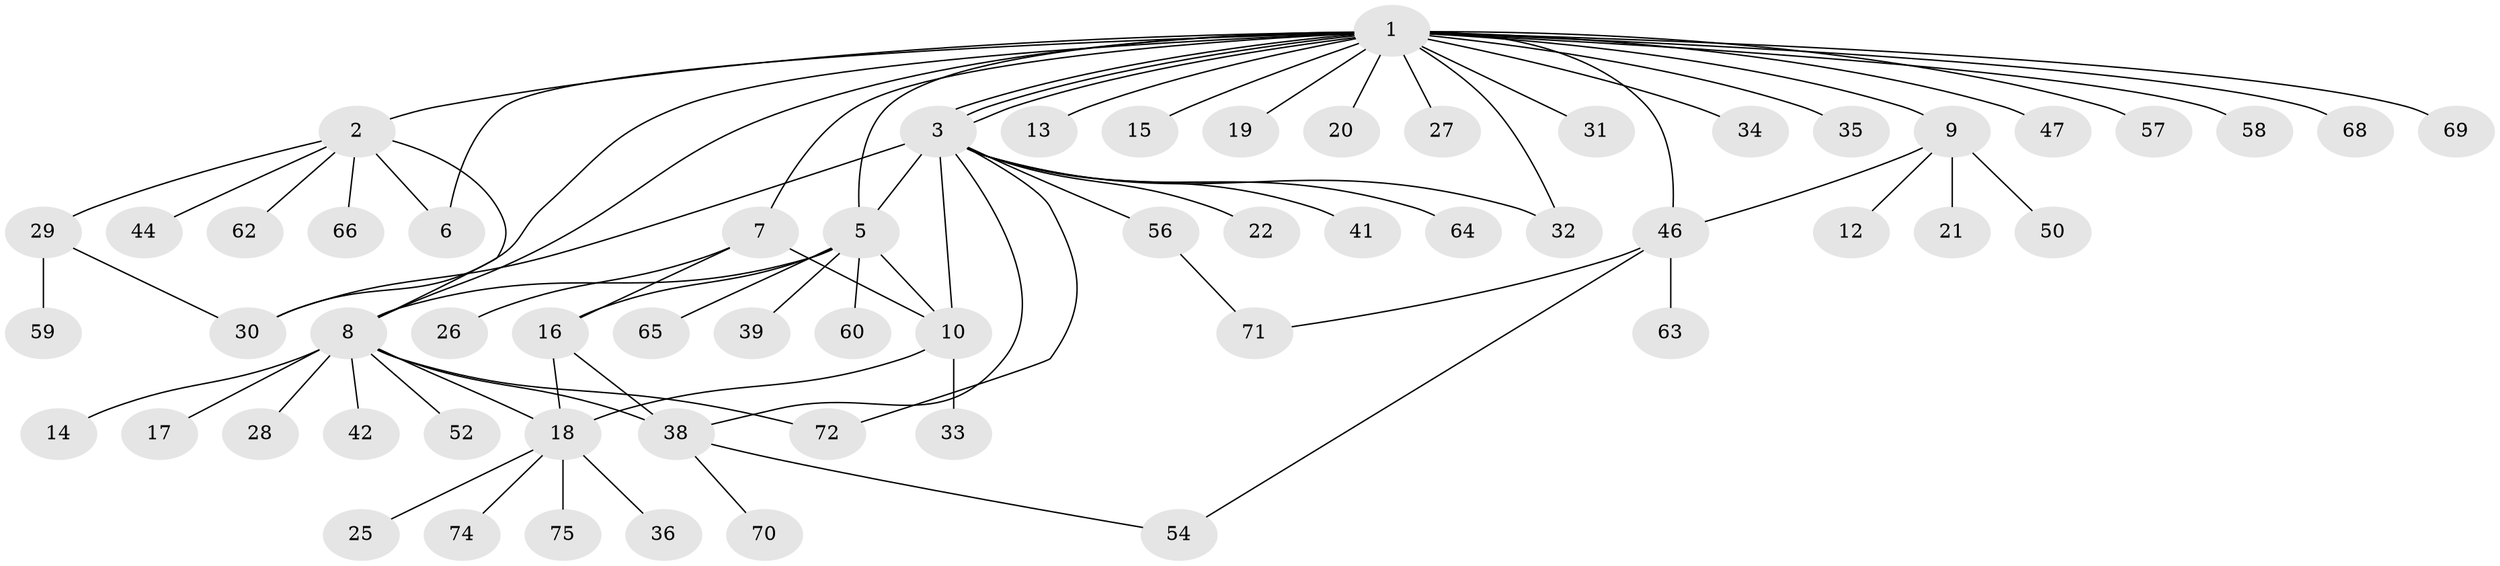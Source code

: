 // Generated by graph-tools (version 1.1) at 2025/51/02/27/25 19:51:58]
// undirected, 59 vertices, 78 edges
graph export_dot {
graph [start="1"]
  node [color=gray90,style=filled];
  1 [super="+4"];
  2 [super="+37"];
  3 [super="+11"];
  5 [super="+23"];
  6;
  7;
  8 [super="+40"];
  9 [super="+55"];
  10 [super="+45"];
  12;
  13;
  14;
  15;
  16 [super="+43"];
  17;
  18 [super="+24"];
  19;
  20;
  21;
  22;
  25 [super="+61"];
  26;
  27;
  28;
  29 [super="+49"];
  30 [super="+51"];
  31 [super="+73"];
  32;
  33;
  34;
  35;
  36;
  38 [super="+53"];
  39;
  41;
  42;
  44;
  46 [super="+48"];
  47;
  50;
  52;
  54;
  56 [super="+67"];
  57;
  58;
  59;
  60;
  62;
  63;
  64;
  65;
  66;
  68;
  69;
  70;
  71;
  72;
  74;
  75;
  1 -- 2 [weight=2];
  1 -- 3;
  1 -- 3;
  1 -- 3;
  1 -- 6;
  1 -- 8;
  1 -- 9 [weight=2];
  1 -- 13;
  1 -- 19;
  1 -- 30;
  1 -- 31 [weight=2];
  1 -- 32;
  1 -- 47;
  1 -- 57;
  1 -- 69;
  1 -- 34;
  1 -- 35;
  1 -- 68;
  1 -- 7;
  1 -- 15;
  1 -- 20;
  1 -- 58;
  1 -- 27;
  1 -- 5;
  1 -- 46;
  2 -- 6;
  2 -- 29;
  2 -- 44;
  2 -- 62;
  2 -- 66;
  2 -- 8;
  3 -- 5;
  3 -- 10 [weight=2];
  3 -- 22;
  3 -- 30;
  3 -- 32;
  3 -- 41;
  3 -- 56;
  3 -- 64;
  3 -- 72;
  3 -- 38;
  5 -- 16;
  5 -- 8;
  5 -- 65;
  5 -- 39;
  5 -- 10;
  5 -- 60;
  7 -- 10;
  7 -- 16;
  7 -- 26;
  8 -- 14;
  8 -- 17;
  8 -- 18;
  8 -- 28;
  8 -- 38 [weight=2];
  8 -- 42;
  8 -- 72;
  8 -- 52;
  9 -- 12;
  9 -- 21;
  9 -- 46;
  9 -- 50;
  10 -- 18 [weight=2];
  10 -- 33;
  16 -- 38;
  16 -- 18;
  18 -- 25;
  18 -- 36;
  18 -- 75;
  18 -- 74;
  29 -- 59;
  29 -- 30;
  38 -- 54;
  38 -- 70;
  46 -- 63;
  46 -- 71;
  46 -- 54;
  56 -- 71;
}
